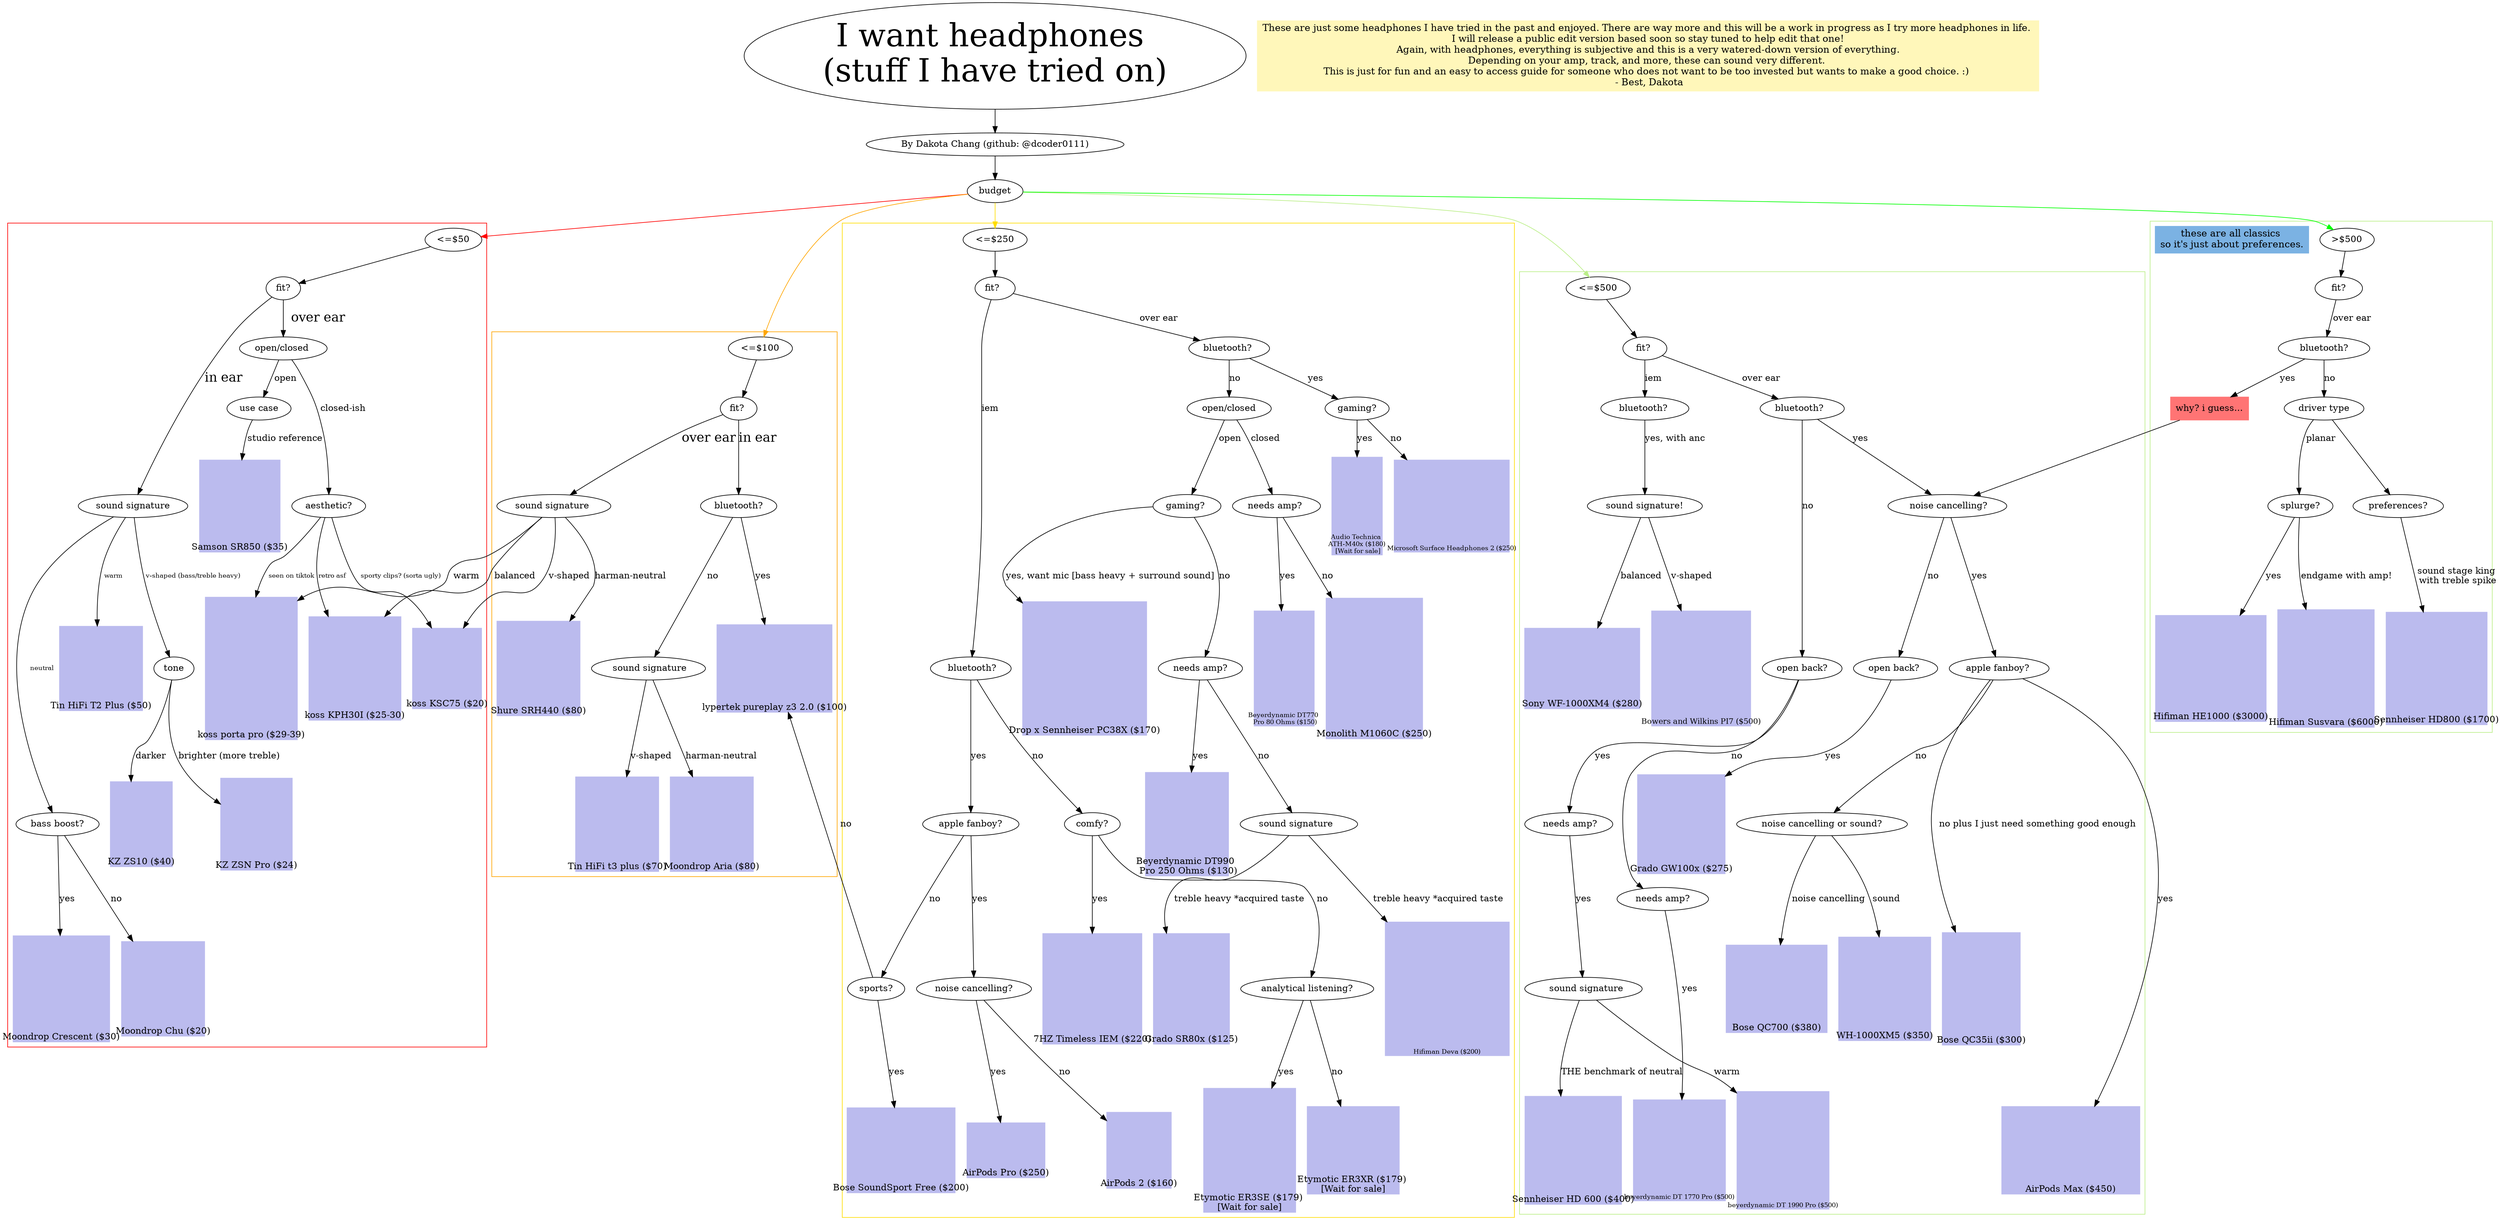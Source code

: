digraph headphones {
    graph [fontname = "Sans", compound=true, labelloc="b"];
    node [shape=oval];
    
    bgcolor=white;
    "I want headphones \n(stuff I have tried on)" [fontsize="50pt"];
    "These are just some headphones I have tried in the past and enjoyed. There are way more and this will be a work in progress as I try more headphones in life. \n I will release a public edit version based soon so stay tuned to help edit that one! \n Again, with headphones, everything is subjective and this is a very watered-down version of everything. \nDepending on your amp, track, and more, these can sound very different. \nThis is just for fun and an easy to access guide for someone who does not want to be too invested but wants to make a good choice. :) \n - Best, Dakota" [fontsize="15", shape=rectangle, color="#fff7ba", style="filled"]

    "I want headphones \n(stuff I have tried on)"->"By Dakota Chang (github: @dcoder0111)"->"budget";
    "budget"->"<=$50" [color="red", penwidth=1.0, fontsize="20pt"];
    "budget"->"<=$100" [color="orange", penwidth=1.0, fontsize="20pt"];
    "budget"->"<=$250"[color="#ffdd00", penwidth=1.0, fontsize="20pt"];
    "budget"-> "<=$500" [color="#bbee88", penwidth=1.0, fontsize="20pt"];
    "budget"->">$500" [color="green", penwidth=1.0, fontsize="20pt"];
    
    // aesthetics of graph
    "<=$50" -> "<=$100" -> "<=$250" -> "<=$500" -> ">$500" [color="transparent"];
    subgraph headphones{
        node [color="#bbbbee", style=filled, shape=rectangle];
        // over ear
        "koss porta pro ($29-39)"[
            height="3.1",
            width="2",
            imagepos="tc",
            fixedsize=true,
            labelloc="b",
            image="img/koss_porta_pro.jpg"
        ]
        "koss KSC75 ($20)"[
            height="1.75",
            width="1.5",
            imagepos="tc",
            fixedsize=true,
            labelloc="b",
            image="img/koss_ksc75.jpg"
        ]
        "koss KPH30I ($25-30)"[
            height="2.25",
            width="2",
            imagepos="tc",
            fixedsize=true,
            labelloc="b",
            image="img/koss_kph30i.jpeg"
        ]
        "Samson SR850 ($35)"[
            height="2",
            width="1.75",
            imagepos="tc",
            fixedsize=true,
            labelloc="b",
            image="img/samson_sr850.jpg"
        ]
        // iem
        "KZ ZSN Pro ($24)"[
            height="2",
            width="1.55",
            imagepos="tc",
            fixedsize=true,
            labelloc="b",
            image="img/kz_zsnpro.jpg"
        ]
        "KZ ZS10 ($40)"[
            height="1.85",
            width="1.35",
            imagepos="tc",
            fixedsize=true,
            labelloc="b",
            image="img/kz_zs10.jpg"
        ]
        "Moondrop Crescent ($30)"[
            height="2.3",
            width="2.1",
            imagepos="tc",
            fixedsize=true,
            labelloc="b",
            image="img/moondrop_crescent.webp"
        ]
        "Moondrop Chu ($20)"[
            height="2.05",
            width="1.8",
            imagepos="tc",
            fixedsize=true,
            labelloc="b",
            image="img/moondrop_chu.jpeg"
        ]
        "Tin HiFi T2 Plus ($50)"[
            height="1.83",
            width="1.8",
            imagepos="tc",
            fixedsize=true,
            labelloc="b",
            image="img/tin_hifi_t2_plus.jpg"
        ]
        
        // over ear
        "Shure SRH440 ($80)" [
            height="2.05",
            width="1.8",
            imagepos="tc",
            fixedsize=true,
            labelloc="b",
            image="img/shure_srh440.jpeg"
        ] // harman

        // iem
        "Tin HiFi t3 plus ($70)"[
            height="2.05",
            width="1.8",
            imagepos="tc",
            fixedsize=true,
            labelloc="b",
            image="img/tin_hifi_t3_plus.jpeg"
        ] //v-shaped
        "Moondrop Aria ($80)"[
            height="2.05",
            width="1.8",
            imagepos="tc",
            fixedsize=true,
            labelloc="b",
            image="img/moondrop_aria.webp"
        ] //Harman-neutral
        "lypertek pureplay z3 2.0 ($100)"[
            height="1.9",
            width="2.5",
            imagepos="tc",
            fixedsize=true,
            labelloc="b",
            image="img/lyptertek_pureplay.jpg"
        ] //bluetooth neutral+bass boost
        
        // over ear
        "Grado SR80x ($125)"[
            height="2.4",
            width="1.65",
            imagepos="tc",
            fixedsize=true,
            labelloc="b",
            image="img/grado_sr80x.jpg"
        ] 
        "Beyerdynamic DT990 \n Pro 250 Ohms ($130)"[
            height="2.25",
            width="1.8",
            imagepos="tc",
            fixedsize=true,
            labelloc="b",
            image="img/beyerdynamic_dt990_pro_250.webp"
        ]  //open needs amp
        "Beyerdynamic DT770 \n Pro 80 Ohms ($150)"[
            height="2.5",
            width="1.3",
            imagepos="tc",
            fixedsize=true,
            labelloc="b",
            image="img/dt770_80ohms.jpg",
            fontsize="10",
            
        ]  //closed needs amp
        "Drop x Sennheiser PC38X ($170)"[
            height="2.9",
            width="2.7",
            imagepos="tc",
            fixedsize=true,
            labelloc="b",
            image="img/senn_pc38x.jpeg"
        ]  //bass heavy gaming
        "Audio Technica \n ATH-M40x ($180) \n [Wait for sale]"[
            height="2.12",
            width="1.1",
            imagepos="tc",
            fixedsize=true,
            labelloc="b",
            image="img/ath_m40x.jpeg",
            fontsize="10",
        ]  //bluetooth
        "Hifiman Deva ($200)"[
            height="2.9",
            width="2.7",
            imagepos="tc",
            fixedsize=true,
            labelloc="b",
            image="headfi/img/hifiman_deva.jpg",
            fontsize="10",
        ]
        "Monolith M1060C ($250)"[
            height="3.05",
            width="2.1",
            imagepos="tc",
            fixedsize=true,
            labelloc="b",
            image="img/monolith_m1060C.jpg"
        ]  //planar, closed, wired
        "Microsoft Surface Headphones 2 ($250)"[
            height="2",
            width="2.5",
            imagepos="tc",
            fixedsize=true,
            labelloc="b",
            image="img/surface_headphones_2.webp",
            fontsize="10"
        ]  //bluetooth
        
        // iem
        "AirPods 2 ($160)"[
            height="1.65",
            width="1.4",
            imagepos="tc",
            fixedsize=true,
            labelloc="b",
            image="img/airpods2.jpeg",
        ] //bluetooth
        "Etymotic ER3SE ($179) \n[Wait for sale]"[
            height="2.7",
            width="2",
            imagepos="tc",
            fixedsize=true,
            labelloc="b",
            image="img/etymotic_er3se.jpg",
        ]
        "Etymotic ER3XR ($179) \n[Wait for sale]"[
            height="1.9",
            width="2",
            imagepos="tc",
            fixedsize=true,
            labelloc="b",
            image="img/etymotic_er3xr.jpg",
        ]
        "Bose SoundSport Free ($200)"[
            height="1.85",
            width="2.35",
            imagepos="tc",
            fixedsize=true,
            labelloc="b",
            image="img/bose_soundsport_free.png",
        ] //bluetooth
        "7HZ Timeless IEM ($220)"[
            height="2.4",
            width="2.15",
            imagepos="tc",
            fixedsize=true,
            labelloc="b",
            image="img/7hz_timeless.jpeg",
        ]
        "AirPods Pro ($250)"[
            height="1.2",
            width="1.7",
            imagepos="tc",
            fixedsize=true,
            labelloc="b",
            image="img/airpods_pro.jpeg",
        ] //bluetooth
        
        // over ear
        "Grado GW100x ($275)"[
            height="2.15",
            width="1.9",
            imagepos="tc",
            fixedsize=true,
            labelloc="b",
            image="img/grado_gw100x.jpeg",
        ] //bluetooth
        "Bose QC35ii ($300)"[
            height="2.45",
            width="1.7",
            imagepos="tc",
            fixedsize=true,
            labelloc="b",
            image="img/bose_qc35ii.webp",
        ] //bluetooth
        "Bose QC700 ($380)"[
            height="1.9",
            width="2.2",
            imagepos="tc",
            fixedsize=true,
            labelloc="b",
            image="img/bose_qc700.jpeg",
        ] //bluetooth
        "WH-1000XM5 ($350)"[
            height="2.25",
            width="2.",
            imagepos="tc",
            fixedsize=true,
            labelloc="b",
            image="img/Sony-WH-1000XM5.webp",
        ] //bluetooth
        "Sennheiser HD 600 ($400)"[
            height="2.35",
            width="2.1",
            imagepos="tc",
            fixedsize=true,
            labelloc="b",
            image="img/senn_hd_600.jpeg",
        ]
        "AirPods Max ($450)"[
            height="1.9",
            width="3",
            imagepos="tc",
            fixedsize=true,
            labelloc="b",
            image="img/airpods_max.jpeg",
        ] //bluetooth
        "beyerdynamic DT 1770 Pro ($500)"[
            height="2.2",
            width="2",
            imagepos="tc",
            fixedsize=true,
            labelloc="b",
            image="img/dt1770_pro.jpeg",
            fontsize="10"
        ] //(closed)
        "beyerdynamic DT 1990 Pro ($500)"[
            height="2.55",
            width="2",
            imagepos="tc",
            fixedsize=true,
            labelloc="b",
            image="img/dt1990_pro.webp",
            fontsize="10"
        ] //(open)
        // iem
        "Sony WF-1000XM4 ($280)"[
            height="1.75",
            width="2.5",
            imagepos="tc",
            fixedsize=true,
            labelloc="b",
            image="img/Sony-WF-1000XM4.jpeg",
        ] //bluetooth
        "Bowers and Wilkins PI7 ($500)"[
            height="2.5",
            width="2.15",
            imagepos="tc",
            fixedsize=true,
            labelloc="b",
            image="img/bowerwilkins_pi7.jpg",
            fontsize="12",
        ]//bluetooth

        // over ear
        "Sennheiser HD800 ($1700)"[
            height="2.45",
            width="2.2",
            imagepos="tc",
            fixedsize=true,
            labelloc="b",
            image="img/senn_hd_800.png",
        ] //soundstage king! bad treble spike
        "Hifiman HE1000 ($3000)"[
            height="2.3",
            width="2.4",
            imagepos="tc",
            fixedsize=true,
            labelloc="b",
            image="img/hifiman_he1000.jpg",
        ] //35 Ohm, open
        "Hifiman Susvara ($6000)"[
            height="2.55",
            width="2.1",
            imagepos="tc",
            fixedsize=true,
            labelloc="b",
            image="img/hifiman_susvara.jpg",
        ] //60ohms, open
    }
    
    subgraph cluster_price0{
        graph [color="red", penwidth=1.0, fontsize="20pt"];
        "<=$50"-> "fit?";
        // over ear
        "fit?" -> "open/closed " [label="  over ear", fontsize="20pt"];
        "open/closed " -> "aesthetic?" [label="closed-ish"];
        "aesthetic?" -> "koss porta pro ($29-39)" [label="seen on tiktok", fontsize="10pt"];
        "aesthetic?" -> "koss KSC75 ($20)" [label="sporty clips? (sorta ugly)", fontsize="10pt"];
        "aesthetic?" -> "koss KPH30I ($25-30)" [label="retro asf", fontsize="10pt"];
        "open/closed " -> "use case" [label="open"];
        "use case" -> "Samson SR850 ($35)" [label="studio reference"];
        
        // in ear
        "fit?" -> "sound signature" [label="in ear", fontsize="20pt"];
        "sound signature" -> "tone" [label="v-shaped (bass/treble heavy)", fontsize="10pt"];
        "tone"->"KZ ZSN Pro ($24)" [label="brighter (more treble)"];
        "tone"->"KZ ZS10 ($40)" [label="darker"];
        
        "sound signature" -> "bass boost?" [label="neutral", fontsize="10pt"];
        "bass boost?" -> "Moondrop Crescent ($30)" [label="yes"];
        "bass boost?" -> "Moondrop Chu ($20)" [label="no"];
        
        "sound signature" -> "Tin HiFi T2 Plus ($50)" [label=" warm", fontsize="10pt"];

        // graph aesthetics
        { rank = same; "KZ ZSN Pro ($24)"; "KZ ZS10 ($40)"}
        "Samson SR850 ($35)" -> "koss porta pro ($29-39)"  [ style = invis ];
        "koss porta pro ($29-39)" -> "KZ ZSN Pro ($24)" [ style = invis ]
        { rank = same; "koss porta pro ($29-39)";"koss KSC75 ($20)"; "koss KPH30I ($25-30)"}
        "KZ ZS10 ($40)" -> "Moondrop Chu ($20)" [ style = invis ]
        "Tin HiFi T2 Plus ($50)" -> "KZ ZS10 ($40)" [ style = invis ]
        { rank = same; "Moondrop Chu ($20)"; "Moondrop Crescent ($30)"}

    }

    subgraph cluster_price1{
        graph [color="orange", penwidth=1.0, fontsize="20pt"];
        "<=$100"-> "fit? ";
        // over ear
        "fit? " -> "sound signature " [label="over ear", fontsize="20pt"];
        "sound signature " -> "Shure SRH440 ($80)" [label="harman-neutral"];
        "sound signature " -> "koss porta pro ($29-39)" [label="warm"];
        "sound signature " -> "koss KSC75 ($20)" [label="v-shaped"];
        "sound signature " -> "koss KPH30I ($25-30)" [label="balanced"];
        
        // iem
        "fit? " -> "bluetooth?" [label="in ear", fontsize="20pt"];
        "bluetooth?" -> "lypertek pureplay z3 2.0 ($100)" [label="yes"];
        "bluetooth?" -> " sound signature" [label=" no"];
        " sound signature" -> "Tin HiFi t3 plus ($70)" [label="v-shaped"];
        " sound signature" -> "Moondrop Aria ($80)" [label="harman-neutral"];
    }
    
    subgraph cluster_price2{
        graph [color="#ffdd00", penwidth=1.0, fontsize="20pt"];
        "<=$250"-> "fit?  ";
        
        // over ear
        "fit?  " -> "bluetooth? " [label="over ear"];
        "bluetooth? " -> "gaming?" [label="yes"];
        "gaming?" -> "Audio Technica \n ATH-M40x ($180) \n [Wait for sale]" [label="yes"];
        "gaming?" -> "Microsoft Surface Headphones 2 ($250)" [label="no"];
        
        "bluetooth? " -> "open/closed" [label="no"];
        "open/closed" -> "gaming? " [label="open"];
        "gaming? " -> "Drop x Sennheiser PC38X ($170)" [label="yes, want mic [bass heavy + surround sound]"];
        
        "gaming? " -> "needs amp?" [label="no"];
        "needs amp?" -> "sound signature  " [label="no"];
        "sound signature  " -> "Grado SR80x ($125)" [label="treble heavy *acquired taste"]
        "sound signature  " -> "Hifiman Deva ($200)" [label="treble heavy *acquired taste"]
        "needs amp?" -> "Beyerdynamic DT990 \n Pro 250 Ohms ($130)" [label="yes"]
        
        "open/closed" -> "needs amp? " [label="closed"];
        "needs amp? " -> "Monolith M1060C ($250)" [label="no"];
        "needs amp? " -> "Beyerdynamic DT770 \n Pro 80 Ohms ($150)" [label="yes"];
        
        //iem
        "fit?  " -> " bluetooth?" [label="iem"];
        " bluetooth?" -> "apple fanboy?" [label="yes"];
        "apple fanboy?" -> "sports?" [label="no"];
        "sports?" -> "Bose SoundSport Free ($200)" [label="yes"];
        "sports?" -> "lypertek pureplay z3 2.0 ($100)" [label="no"];
        "apple fanboy?" -> "noise cancelling?" [label="yes"];
        "noise cancelling?" -> "AirPods Pro ($250)"[label="yes"];
        "noise cancelling?" -> "AirPods 2 ($160)"[label="no"];
        
        " bluetooth?" -> "comfy?" [label="no"];
        "comfy?" -> "7HZ Timeless IEM ($220)" [label="yes"];
        "comfy?" -> "analytical listening?" [label="no"];
        "analytical listening?" -> "Etymotic ER3SE ($179) \n[Wait for sale]" [label="yes"];
        "analytical listening?" -> "Etymotic ER3XR ($179) \n[Wait for sale]" [label="no"];

        // graph aesthetics
        { rank = same; "Bose SoundSport Free ($200)"; "AirPods Pro ($250)"; "AirPods 2 ($160)"; "Etymotic ER3SE ($179) \n[Wait for sale]"; "Etymotic ER3XR ($179) \n[Wait for sale]"}
        // "Beyerdynamic DT770 \n Pro 80 Ohms ($150)" -> "Bose SoundSport Free ($200)" [ style = invis ]
        "Grado SR80x ($125)" -> "AirPods 2 ($160)" [ style = invis ]
        
    }
    
    subgraph cluster_price3{
        graph [color="#bbee88", penwidth=1.0, fontsize="20pt"];
        "<=$500"-> " fit?  ";
        //over ear
        " fit?  " -> "bluetooth?  " [label="over ear"];
        "bluetooth?  " -> " noise cancelling?" [label="yes"];
        " noise cancelling?" -> "apple fanboy? " [label="yes"];
        "apple fanboy? " -> "AirPods Max ($450)" [label="yes"];
        "apple fanboy? " -> "noise cancelling or sound?" [label="no"];
        "noise cancelling or sound?" -> "Bose QC700 ($380)" [label="noise cancelling"];
        "noise cancelling or sound?" -> "WH-1000XM5 ($350)" [label="sound"];
        "apple fanboy? " -> "Bose QC35ii ($300)" [label="no plus I just need something good enough"];
        " noise cancelling?" -> "open back? " [label="no"];
        "open back? " -> "Grado GW100x ($275)" [label="yes"];
        
        "bluetooth?  " -> "open back?" [label="no"];
        "open back?" -> " needs amp?" [label="yes"];
        " needs amp?" -> "  sound signature" [label="yes"];
        "  sound signature" -> "Sennheiser HD 600 ($400)" [label="THE benchmark of neutral"];
        "  sound signature" -> "beyerdynamic DT 1990 Pro ($500)" [label="warm"];
        "open back?" -> " needs amp? " [label="no"];
        " needs amp? " ->"beyerdynamic DT 1770 Pro ($500)" [label="yes"]; //(closed)

        // iem
        " fit?  " -> " bluetooth?  " [label="iem"];
        " bluetooth?  " -> "sound signature!" [label="yes, with anc"];
        "sound signature!" -> "Bowers and Wilkins PI7 ($500)" [label="v-shaped"];
        "sound signature!" -> "Sony WF-1000XM4 ($280)" [label="balanced"];

        // graph aesthetics
        { rank = same; "Bose QC35ii ($300)";"Bose QC700 ($380)";"WH-1000XM5 ($350)"}
        "Bose QC700 ($380)" -> "beyerdynamic DT 1990 Pro ($500)" [ style = invis ]
        { rank = same; "beyerdynamic DT 1770 Pro ($500)"; "beyerdynamic DT 1990 Pro ($500)";"AirPods Max ($450)"; "Sennheiser HD 600 ($400)"}


    }
    
    subgraph cluster_price4{
        graph [color="#bbee88", penwidth=1.0, fontsize="20pt"];
        ">$500"-> "  fit?  ";
        "these are all classics \nso it's just about preferences." [fontsize="15", shape=rectangle, color="#7bb2e3", style="filled"]
        //over ear
        "  fit?  " -> "  bluetooth?  " [label="over ear"];
        "why? i guess..." [shape=rectangle, color="#ff7474", style=filled]
        "  bluetooth?  " -> "why? i guess..." [label="yes"]
        "why? i guess..." -> " noise cancelling?";
        "  bluetooth?  " -> "driver type" [label="no"];
        "driver type" -> "splurge?" [label="planar"];
        "splurge?" -> "Hifiman Susvara ($6000)" [label="endgame with amp!"];//60ohms, open
        "splurge?" -> "Hifiman HE1000 ($3000)" [label="yes"];//35 Ohm, open
        
        "driver type" -> "preferences?";
        "preferences?" -> "Sennheiser HD800 ($1700)" [label="sound stage king\n with treble spike"]
    }
}